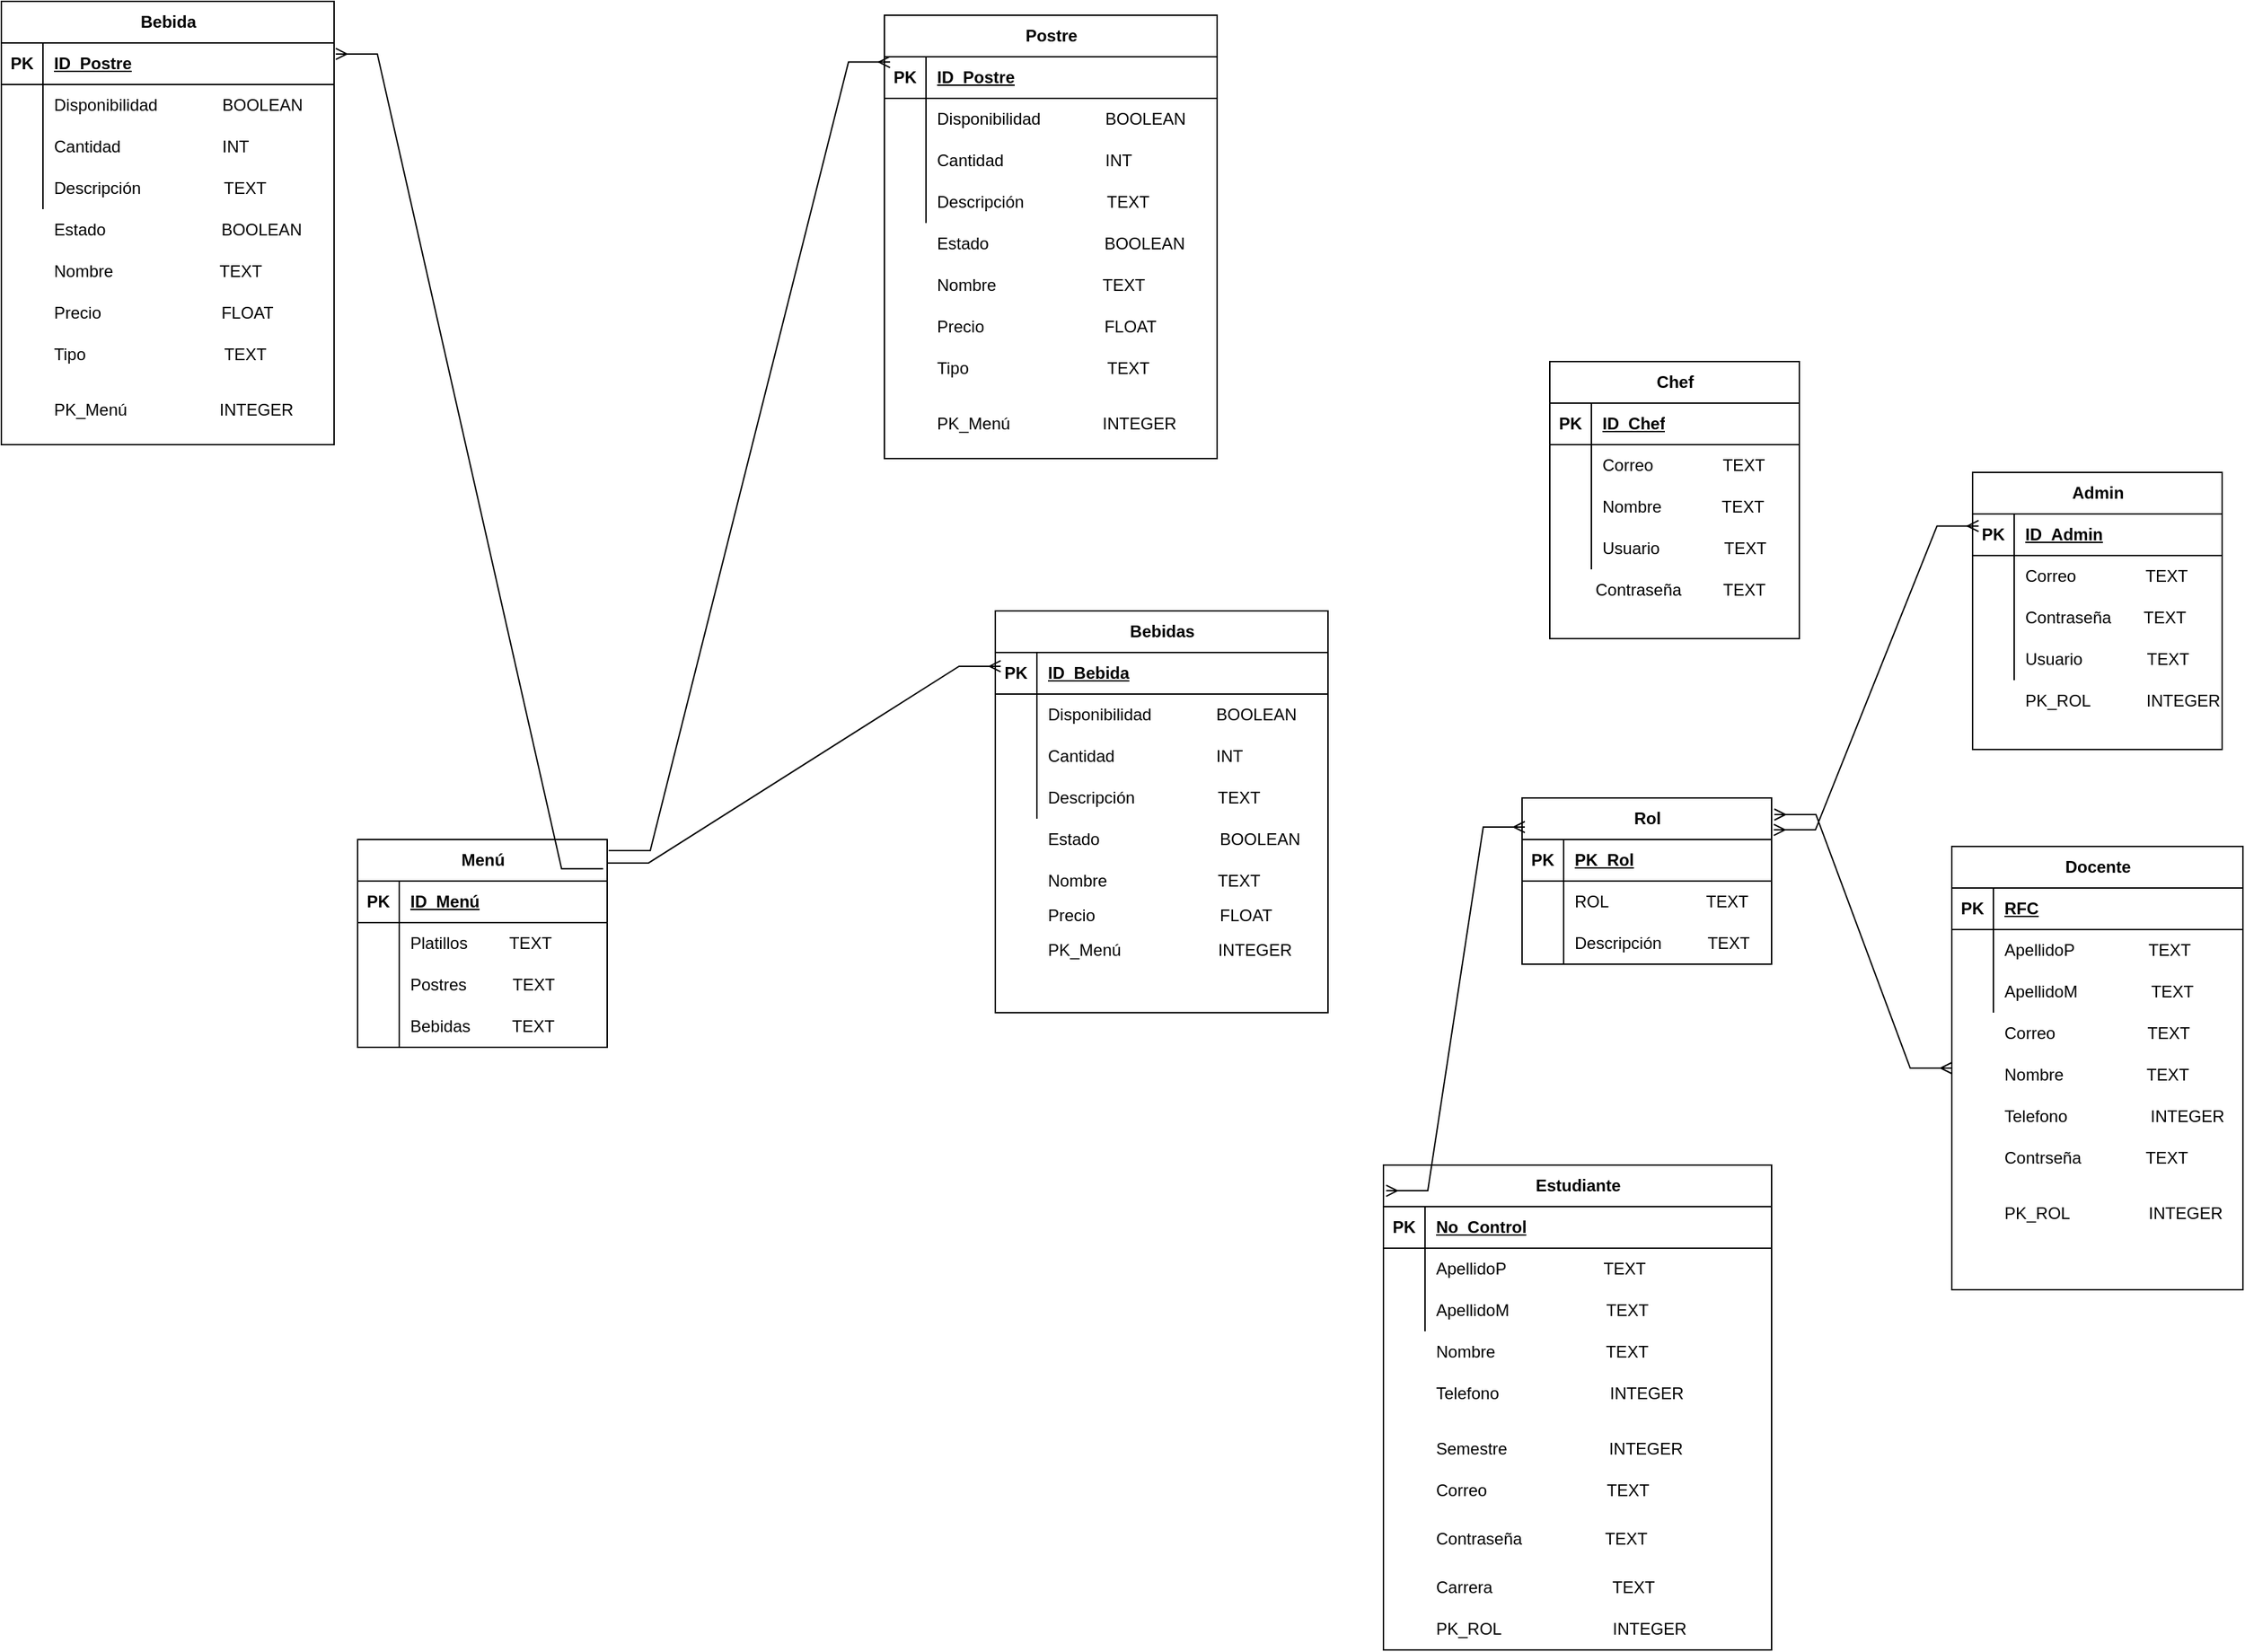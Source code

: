 <mxfile version="27.1.3">
  <diagram name="Página-1" id="V-V55-iJyu9lPwuccyi-">
    <mxGraphModel dx="2680" dy="1725" grid="1" gridSize="10" guides="1" tooltips="1" connect="1" arrows="1" fold="1" page="1" pageScale="1" pageWidth="827" pageHeight="1169" math="0" shadow="0">
      <root>
        <mxCell id="0" />
        <mxCell id="1" parent="0" />
        <mxCell id="twe5GwkXVHcwUZrs01CK-1" value="Rol" style="shape=table;startSize=30;container=1;collapsible=1;childLayout=tableLayout;fixedRows=1;rowLines=0;fontStyle=1;align=center;resizeLast=1;html=1;" vertex="1" parent="1">
          <mxGeometry x="30" y="85" width="180" height="120" as="geometry" />
        </mxCell>
        <mxCell id="twe5GwkXVHcwUZrs01CK-2" value="" style="shape=tableRow;horizontal=0;startSize=0;swimlaneHead=0;swimlaneBody=0;fillColor=none;collapsible=0;dropTarget=0;points=[[0,0.5],[1,0.5]];portConstraint=eastwest;top=0;left=0;right=0;bottom=1;" vertex="1" parent="twe5GwkXVHcwUZrs01CK-1">
          <mxGeometry y="30" width="180" height="30" as="geometry" />
        </mxCell>
        <mxCell id="twe5GwkXVHcwUZrs01CK-3" value="PK" style="shape=partialRectangle;connectable=0;fillColor=none;top=0;left=0;bottom=0;right=0;fontStyle=1;overflow=hidden;whiteSpace=wrap;html=1;" vertex="1" parent="twe5GwkXVHcwUZrs01CK-2">
          <mxGeometry width="30" height="30" as="geometry">
            <mxRectangle width="30" height="30" as="alternateBounds" />
          </mxGeometry>
        </mxCell>
        <mxCell id="twe5GwkXVHcwUZrs01CK-4" value="PK_Rol" style="shape=partialRectangle;connectable=0;fillColor=none;top=0;left=0;bottom=0;right=0;align=left;spacingLeft=6;fontStyle=5;overflow=hidden;whiteSpace=wrap;html=1;" vertex="1" parent="twe5GwkXVHcwUZrs01CK-2">
          <mxGeometry x="30" width="150" height="30" as="geometry">
            <mxRectangle width="150" height="30" as="alternateBounds" />
          </mxGeometry>
        </mxCell>
        <mxCell id="twe5GwkXVHcwUZrs01CK-5" value="" style="shape=tableRow;horizontal=0;startSize=0;swimlaneHead=0;swimlaneBody=0;fillColor=none;collapsible=0;dropTarget=0;points=[[0,0.5],[1,0.5]];portConstraint=eastwest;top=0;left=0;right=0;bottom=0;" vertex="1" parent="twe5GwkXVHcwUZrs01CK-1">
          <mxGeometry y="60" width="180" height="30" as="geometry" />
        </mxCell>
        <mxCell id="twe5GwkXVHcwUZrs01CK-6" value="" style="shape=partialRectangle;connectable=0;fillColor=none;top=0;left=0;bottom=0;right=0;editable=1;overflow=hidden;whiteSpace=wrap;html=1;" vertex="1" parent="twe5GwkXVHcwUZrs01CK-5">
          <mxGeometry width="30" height="30" as="geometry">
            <mxRectangle width="30" height="30" as="alternateBounds" />
          </mxGeometry>
        </mxCell>
        <mxCell id="twe5GwkXVHcwUZrs01CK-7" value="ROL&amp;nbsp; &amp;nbsp; &amp;nbsp; &amp;nbsp; &amp;nbsp; &amp;nbsp; &amp;nbsp; &amp;nbsp; &amp;nbsp; &amp;nbsp; &amp;nbsp;TEXT" style="shape=partialRectangle;connectable=0;fillColor=none;top=0;left=0;bottom=0;right=0;align=left;spacingLeft=6;overflow=hidden;whiteSpace=wrap;html=1;" vertex="1" parent="twe5GwkXVHcwUZrs01CK-5">
          <mxGeometry x="30" width="150" height="30" as="geometry">
            <mxRectangle width="150" height="30" as="alternateBounds" />
          </mxGeometry>
        </mxCell>
        <mxCell id="twe5GwkXVHcwUZrs01CK-8" value="" style="shape=tableRow;horizontal=0;startSize=0;swimlaneHead=0;swimlaneBody=0;fillColor=none;collapsible=0;dropTarget=0;points=[[0,0.5],[1,0.5]];portConstraint=eastwest;top=0;left=0;right=0;bottom=0;" vertex="1" parent="twe5GwkXVHcwUZrs01CK-1">
          <mxGeometry y="90" width="180" height="30" as="geometry" />
        </mxCell>
        <mxCell id="twe5GwkXVHcwUZrs01CK-9" value="" style="shape=partialRectangle;connectable=0;fillColor=none;top=0;left=0;bottom=0;right=0;editable=1;overflow=hidden;whiteSpace=wrap;html=1;" vertex="1" parent="twe5GwkXVHcwUZrs01CK-8">
          <mxGeometry width="30" height="30" as="geometry">
            <mxRectangle width="30" height="30" as="alternateBounds" />
          </mxGeometry>
        </mxCell>
        <mxCell id="twe5GwkXVHcwUZrs01CK-10" value="Descripción&amp;nbsp; &amp;nbsp; &amp;nbsp; &amp;nbsp; &amp;nbsp; TEXT" style="shape=partialRectangle;connectable=0;fillColor=none;top=0;left=0;bottom=0;right=0;align=left;spacingLeft=6;overflow=hidden;whiteSpace=wrap;html=1;" vertex="1" parent="twe5GwkXVHcwUZrs01CK-8">
          <mxGeometry x="30" width="150" height="30" as="geometry">
            <mxRectangle width="150" height="30" as="alternateBounds" />
          </mxGeometry>
        </mxCell>
        <mxCell id="twe5GwkXVHcwUZrs01CK-14" value="Docente" style="shape=table;startSize=30;container=1;collapsible=1;childLayout=tableLayout;fixedRows=1;rowLines=0;fontStyle=1;align=center;resizeLast=1;html=1;" vertex="1" parent="1">
          <mxGeometry x="340" y="120" width="210" height="320" as="geometry" />
        </mxCell>
        <mxCell id="twe5GwkXVHcwUZrs01CK-15" value="" style="shape=tableRow;horizontal=0;startSize=0;swimlaneHead=0;swimlaneBody=0;fillColor=none;collapsible=0;dropTarget=0;points=[[0,0.5],[1,0.5]];portConstraint=eastwest;top=0;left=0;right=0;bottom=1;" vertex="1" parent="twe5GwkXVHcwUZrs01CK-14">
          <mxGeometry y="30" width="210" height="30" as="geometry" />
        </mxCell>
        <mxCell id="twe5GwkXVHcwUZrs01CK-16" value="PK" style="shape=partialRectangle;connectable=0;fillColor=none;top=0;left=0;bottom=0;right=0;fontStyle=1;overflow=hidden;whiteSpace=wrap;html=1;" vertex="1" parent="twe5GwkXVHcwUZrs01CK-15">
          <mxGeometry width="30" height="30" as="geometry">
            <mxRectangle width="30" height="30" as="alternateBounds" />
          </mxGeometry>
        </mxCell>
        <mxCell id="twe5GwkXVHcwUZrs01CK-17" value="RFC" style="shape=partialRectangle;connectable=0;fillColor=none;top=0;left=0;bottom=0;right=0;align=left;spacingLeft=6;fontStyle=5;overflow=hidden;whiteSpace=wrap;html=1;" vertex="1" parent="twe5GwkXVHcwUZrs01CK-15">
          <mxGeometry x="30" width="180" height="30" as="geometry">
            <mxRectangle width="180" height="30" as="alternateBounds" />
          </mxGeometry>
        </mxCell>
        <mxCell id="twe5GwkXVHcwUZrs01CK-18" value="" style="shape=tableRow;horizontal=0;startSize=0;swimlaneHead=0;swimlaneBody=0;fillColor=none;collapsible=0;dropTarget=0;points=[[0,0.5],[1,0.5]];portConstraint=eastwest;top=0;left=0;right=0;bottom=0;" vertex="1" parent="twe5GwkXVHcwUZrs01CK-14">
          <mxGeometry y="60" width="210" height="30" as="geometry" />
        </mxCell>
        <mxCell id="twe5GwkXVHcwUZrs01CK-19" value="" style="shape=partialRectangle;connectable=0;fillColor=none;top=0;left=0;bottom=0;right=0;editable=1;overflow=hidden;whiteSpace=wrap;html=1;" vertex="1" parent="twe5GwkXVHcwUZrs01CK-18">
          <mxGeometry width="30" height="30" as="geometry">
            <mxRectangle width="30" height="30" as="alternateBounds" />
          </mxGeometry>
        </mxCell>
        <mxCell id="twe5GwkXVHcwUZrs01CK-20" value="ApellidoP&amp;nbsp; &amp;nbsp; &amp;nbsp; &amp;nbsp; &amp;nbsp; &amp;nbsp; &amp;nbsp; &amp;nbsp; TEXT" style="shape=partialRectangle;connectable=0;fillColor=none;top=0;left=0;bottom=0;right=0;align=left;spacingLeft=6;overflow=hidden;whiteSpace=wrap;html=1;" vertex="1" parent="twe5GwkXVHcwUZrs01CK-18">
          <mxGeometry x="30" width="180" height="30" as="geometry">
            <mxRectangle width="180" height="30" as="alternateBounds" />
          </mxGeometry>
        </mxCell>
        <mxCell id="twe5GwkXVHcwUZrs01CK-21" value="" style="shape=tableRow;horizontal=0;startSize=0;swimlaneHead=0;swimlaneBody=0;fillColor=none;collapsible=0;dropTarget=0;points=[[0,0.5],[1,0.5]];portConstraint=eastwest;top=0;left=0;right=0;bottom=0;" vertex="1" parent="twe5GwkXVHcwUZrs01CK-14">
          <mxGeometry y="90" width="210" height="30" as="geometry" />
        </mxCell>
        <mxCell id="twe5GwkXVHcwUZrs01CK-22" value="" style="shape=partialRectangle;connectable=0;fillColor=none;top=0;left=0;bottom=0;right=0;editable=1;overflow=hidden;whiteSpace=wrap;html=1;" vertex="1" parent="twe5GwkXVHcwUZrs01CK-21">
          <mxGeometry width="30" height="30" as="geometry">
            <mxRectangle width="30" height="30" as="alternateBounds" />
          </mxGeometry>
        </mxCell>
        <mxCell id="twe5GwkXVHcwUZrs01CK-23" value="ApellidoM&amp;nbsp; &amp;nbsp; &amp;nbsp; &amp;nbsp; &amp;nbsp; &amp;nbsp; &amp;nbsp; &amp;nbsp; TEXT" style="shape=partialRectangle;connectable=0;fillColor=none;top=0;left=0;bottom=0;right=0;align=left;spacingLeft=6;overflow=hidden;whiteSpace=wrap;html=1;" vertex="1" parent="twe5GwkXVHcwUZrs01CK-21">
          <mxGeometry x="30" width="180" height="30" as="geometry">
            <mxRectangle width="180" height="30" as="alternateBounds" />
          </mxGeometry>
        </mxCell>
        <mxCell id="twe5GwkXVHcwUZrs01CK-25" value="Correo&amp;nbsp; &amp;nbsp; &amp;nbsp; &amp;nbsp; &amp;nbsp; &amp;nbsp; &amp;nbsp; &amp;nbsp; &amp;nbsp; &amp;nbsp; TEXT" style="shape=partialRectangle;connectable=0;fillColor=none;top=0;left=0;bottom=0;right=0;align=left;spacingLeft=6;overflow=hidden;whiteSpace=wrap;html=1;" vertex="1" parent="1">
          <mxGeometry x="370" y="240" width="150" height="30" as="geometry">
            <mxRectangle width="150" height="30" as="alternateBounds" />
          </mxGeometry>
        </mxCell>
        <mxCell id="twe5GwkXVHcwUZrs01CK-26" value="Nombre&amp;nbsp; &amp;nbsp; &amp;nbsp; &amp;nbsp; &amp;nbsp; &amp;nbsp; &amp;nbsp; &amp;nbsp; &amp;nbsp; TEXT" style="shape=partialRectangle;connectable=0;fillColor=none;top=0;left=0;bottom=0;right=0;align=left;spacingLeft=6;overflow=hidden;whiteSpace=wrap;html=1;" vertex="1" parent="1">
          <mxGeometry x="370" y="270" width="150" height="30" as="geometry">
            <mxRectangle width="150" height="30" as="alternateBounds" />
          </mxGeometry>
        </mxCell>
        <mxCell id="twe5GwkXVHcwUZrs01CK-27" value="Telefono&amp;nbsp; &amp;nbsp; &amp;nbsp; &amp;nbsp; &amp;nbsp; &amp;nbsp; &amp;nbsp; &amp;nbsp; &amp;nbsp; INTEGER" style="shape=partialRectangle;connectable=0;fillColor=none;top=0;left=0;bottom=0;right=0;align=left;spacingLeft=6;overflow=hidden;whiteSpace=wrap;html=1;" vertex="1" parent="1">
          <mxGeometry x="370" y="300" width="170" height="30" as="geometry">
            <mxRectangle width="150" height="30" as="alternateBounds" />
          </mxGeometry>
        </mxCell>
        <mxCell id="twe5GwkXVHcwUZrs01CK-28" value="" style="edgeStyle=entityRelationEdgeStyle;fontSize=12;html=1;endArrow=ERmany;startArrow=ERmany;rounded=0;entryX=1.011;entryY=0.1;entryDx=0;entryDy=0;entryPerimeter=0;exitX=0;exitY=0.5;exitDx=0;exitDy=0;" edge="1" parent="1" source="twe5GwkXVHcwUZrs01CK-14" target="twe5GwkXVHcwUZrs01CK-1">
          <mxGeometry width="100" height="100" relative="1" as="geometry">
            <mxPoint x="210" y="430" as="sourcePoint" />
            <mxPoint x="310" y="330" as="targetPoint" />
          </mxGeometry>
        </mxCell>
        <mxCell id="twe5GwkXVHcwUZrs01CK-29" value="Estudiante" style="shape=table;startSize=30;container=1;collapsible=1;childLayout=tableLayout;fixedRows=1;rowLines=0;fontStyle=1;align=center;resizeLast=1;html=1;" vertex="1" parent="1">
          <mxGeometry x="-70" y="350" width="280" height="350" as="geometry" />
        </mxCell>
        <mxCell id="twe5GwkXVHcwUZrs01CK-30" value="" style="shape=tableRow;horizontal=0;startSize=0;swimlaneHead=0;swimlaneBody=0;fillColor=none;collapsible=0;dropTarget=0;points=[[0,0.5],[1,0.5]];portConstraint=eastwest;top=0;left=0;right=0;bottom=1;" vertex="1" parent="twe5GwkXVHcwUZrs01CK-29">
          <mxGeometry y="30" width="280" height="30" as="geometry" />
        </mxCell>
        <mxCell id="twe5GwkXVHcwUZrs01CK-31" value="PK" style="shape=partialRectangle;connectable=0;fillColor=none;top=0;left=0;bottom=0;right=0;fontStyle=1;overflow=hidden;whiteSpace=wrap;html=1;" vertex="1" parent="twe5GwkXVHcwUZrs01CK-30">
          <mxGeometry width="30" height="30" as="geometry">
            <mxRectangle width="30" height="30" as="alternateBounds" />
          </mxGeometry>
        </mxCell>
        <mxCell id="twe5GwkXVHcwUZrs01CK-32" value="No_Control" style="shape=partialRectangle;connectable=0;fillColor=none;top=0;left=0;bottom=0;right=0;align=left;spacingLeft=6;fontStyle=5;overflow=hidden;whiteSpace=wrap;html=1;" vertex="1" parent="twe5GwkXVHcwUZrs01CK-30">
          <mxGeometry x="30" width="250" height="30" as="geometry">
            <mxRectangle width="250" height="30" as="alternateBounds" />
          </mxGeometry>
        </mxCell>
        <mxCell id="twe5GwkXVHcwUZrs01CK-33" value="" style="shape=tableRow;horizontal=0;startSize=0;swimlaneHead=0;swimlaneBody=0;fillColor=none;collapsible=0;dropTarget=0;points=[[0,0.5],[1,0.5]];portConstraint=eastwest;top=0;left=0;right=0;bottom=0;" vertex="1" parent="twe5GwkXVHcwUZrs01CK-29">
          <mxGeometry y="60" width="280" height="30" as="geometry" />
        </mxCell>
        <mxCell id="twe5GwkXVHcwUZrs01CK-34" value="" style="shape=partialRectangle;connectable=0;fillColor=none;top=0;left=0;bottom=0;right=0;editable=1;overflow=hidden;whiteSpace=wrap;html=1;" vertex="1" parent="twe5GwkXVHcwUZrs01CK-33">
          <mxGeometry width="30" height="30" as="geometry">
            <mxRectangle width="30" height="30" as="alternateBounds" />
          </mxGeometry>
        </mxCell>
        <mxCell id="twe5GwkXVHcwUZrs01CK-35" value="ApellidoP&amp;nbsp; &amp;nbsp; &amp;nbsp; &amp;nbsp; &amp;nbsp; &amp;nbsp; &amp;nbsp; &amp;nbsp; &amp;nbsp; &amp;nbsp; &amp;nbsp;TEXT" style="shape=partialRectangle;connectable=0;fillColor=none;top=0;left=0;bottom=0;right=0;align=left;spacingLeft=6;overflow=hidden;whiteSpace=wrap;html=1;" vertex="1" parent="twe5GwkXVHcwUZrs01CK-33">
          <mxGeometry x="30" width="250" height="30" as="geometry">
            <mxRectangle width="250" height="30" as="alternateBounds" />
          </mxGeometry>
        </mxCell>
        <mxCell id="twe5GwkXVHcwUZrs01CK-36" value="" style="shape=tableRow;horizontal=0;startSize=0;swimlaneHead=0;swimlaneBody=0;fillColor=none;collapsible=0;dropTarget=0;points=[[0,0.5],[1,0.5]];portConstraint=eastwest;top=0;left=0;right=0;bottom=0;" vertex="1" parent="twe5GwkXVHcwUZrs01CK-29">
          <mxGeometry y="90" width="280" height="30" as="geometry" />
        </mxCell>
        <mxCell id="twe5GwkXVHcwUZrs01CK-37" value="" style="shape=partialRectangle;connectable=0;fillColor=none;top=0;left=0;bottom=0;right=0;editable=1;overflow=hidden;whiteSpace=wrap;html=1;" vertex="1" parent="twe5GwkXVHcwUZrs01CK-36">
          <mxGeometry width="30" height="30" as="geometry">
            <mxRectangle width="30" height="30" as="alternateBounds" />
          </mxGeometry>
        </mxCell>
        <mxCell id="twe5GwkXVHcwUZrs01CK-38" value="ApellidoM&amp;nbsp; &amp;nbsp; &amp;nbsp; &amp;nbsp; &amp;nbsp; &amp;nbsp; &amp;nbsp; &amp;nbsp; &amp;nbsp; &amp;nbsp; &amp;nbsp;TEXT" style="shape=partialRectangle;connectable=0;fillColor=none;top=0;left=0;bottom=0;right=0;align=left;spacingLeft=6;overflow=hidden;whiteSpace=wrap;html=1;" vertex="1" parent="twe5GwkXVHcwUZrs01CK-36">
          <mxGeometry x="30" width="250" height="30" as="geometry">
            <mxRectangle width="250" height="30" as="alternateBounds" />
          </mxGeometry>
        </mxCell>
        <mxCell id="twe5GwkXVHcwUZrs01CK-39" value="Nombre&amp;nbsp; &amp;nbsp; &amp;nbsp; &amp;nbsp; &amp;nbsp; &amp;nbsp; &amp;nbsp; &amp;nbsp; &amp;nbsp; &amp;nbsp; &amp;nbsp; &amp;nbsp; TEXT" style="shape=partialRectangle;connectable=0;fillColor=none;top=0;left=0;bottom=0;right=0;align=left;spacingLeft=6;overflow=hidden;whiteSpace=wrap;html=1;" vertex="1" parent="1">
          <mxGeometry x="-40" y="470" width="180" height="30" as="geometry">
            <mxRectangle width="180" height="30" as="alternateBounds" />
          </mxGeometry>
        </mxCell>
        <mxCell id="twe5GwkXVHcwUZrs01CK-41" value="Telefono&amp;nbsp; &amp;nbsp; &amp;nbsp; &amp;nbsp; &amp;nbsp; &amp;nbsp; &amp;nbsp; &amp;nbsp; &amp;nbsp; &amp;nbsp; &amp;nbsp; &amp;nbsp; INTEGER" style="shape=partialRectangle;connectable=0;fillColor=none;top=0;left=0;bottom=0;right=0;align=left;spacingLeft=6;overflow=hidden;whiteSpace=wrap;html=1;" vertex="1" parent="1">
          <mxGeometry x="-40" y="500" width="210" height="30" as="geometry">
            <mxRectangle width="150" height="30" as="alternateBounds" />
          </mxGeometry>
        </mxCell>
        <mxCell id="twe5GwkXVHcwUZrs01CK-42" value="Semestre&amp;nbsp; &amp;nbsp; &amp;nbsp; &amp;nbsp; &amp;nbsp; &amp;nbsp; &amp;nbsp; &amp;nbsp; &amp;nbsp; &amp;nbsp; &amp;nbsp; INTEGER" style="shape=partialRectangle;connectable=0;fillColor=none;top=0;left=0;bottom=0;right=0;align=left;spacingLeft=6;overflow=hidden;whiteSpace=wrap;html=1;" vertex="1" parent="1">
          <mxGeometry x="-40" y="540" width="190" height="30" as="geometry">
            <mxRectangle width="150" height="30" as="alternateBounds" />
          </mxGeometry>
        </mxCell>
        <mxCell id="twe5GwkXVHcwUZrs01CK-44" value="Correo&amp;nbsp; &amp;nbsp; &amp;nbsp; &amp;nbsp; &amp;nbsp; &amp;nbsp; &amp;nbsp; &amp;nbsp; &amp;nbsp; &amp;nbsp; &amp;nbsp; &amp;nbsp; &amp;nbsp; TEXT" style="shape=partialRectangle;connectable=0;fillColor=none;top=0;left=0;bottom=0;right=0;align=left;spacingLeft=6;overflow=hidden;whiteSpace=wrap;html=1;" vertex="1" parent="1">
          <mxGeometry x="-40" y="570" width="180" height="30" as="geometry">
            <mxRectangle width="180" height="30" as="alternateBounds" />
          </mxGeometry>
        </mxCell>
        <mxCell id="twe5GwkXVHcwUZrs01CK-45" value="Contraseña&amp;nbsp; &amp;nbsp; &amp;nbsp; &amp;nbsp; &amp;nbsp; &amp;nbsp; &amp;nbsp; &amp;nbsp; &amp;nbsp; TEXT" style="shape=partialRectangle;connectable=0;fillColor=none;top=0;left=0;bottom=0;right=0;align=left;spacingLeft=6;overflow=hidden;whiteSpace=wrap;html=1;" vertex="1" parent="1">
          <mxGeometry x="-40" y="605" width="180" height="30" as="geometry">
            <mxRectangle width="180" height="30" as="alternateBounds" />
          </mxGeometry>
        </mxCell>
        <mxCell id="twe5GwkXVHcwUZrs01CK-46" value="Carrera&amp;nbsp; &amp;nbsp; &amp;nbsp; &amp;nbsp; &amp;nbsp; &amp;nbsp; &amp;nbsp; &amp;nbsp; &amp;nbsp; &amp;nbsp; &amp;nbsp; &amp;nbsp; &amp;nbsp; TEXT" style="shape=partialRectangle;connectable=0;fillColor=none;top=0;left=0;bottom=0;right=0;align=left;spacingLeft=6;overflow=hidden;whiteSpace=wrap;html=1;" vertex="1" parent="1">
          <mxGeometry x="-40" y="640" width="180" height="30" as="geometry">
            <mxRectangle width="180" height="30" as="alternateBounds" />
          </mxGeometry>
        </mxCell>
        <mxCell id="twe5GwkXVHcwUZrs01CK-50" value="" style="edgeStyle=entityRelationEdgeStyle;fontSize=12;html=1;endArrow=ERmany;startArrow=ERmany;rounded=0;entryX=0.011;entryY=0.175;entryDx=0;entryDy=0;entryPerimeter=0;exitX=0.007;exitY=0.053;exitDx=0;exitDy=0;exitPerimeter=0;" edge="1" parent="1" source="twe5GwkXVHcwUZrs01CK-29" target="twe5GwkXVHcwUZrs01CK-1">
          <mxGeometry width="100" height="100" relative="1" as="geometry">
            <mxPoint x="368" y="353" as="sourcePoint" />
            <mxPoint x="280" y="250" as="targetPoint" />
          </mxGeometry>
        </mxCell>
        <mxCell id="twe5GwkXVHcwUZrs01CK-51" value="Admin" style="shape=table;startSize=30;container=1;collapsible=1;childLayout=tableLayout;fixedRows=1;rowLines=0;fontStyle=1;align=center;resizeLast=1;html=1;" vertex="1" parent="1">
          <mxGeometry x="355" y="-150" width="180" height="200" as="geometry" />
        </mxCell>
        <mxCell id="twe5GwkXVHcwUZrs01CK-52" value="" style="shape=tableRow;horizontal=0;startSize=0;swimlaneHead=0;swimlaneBody=0;fillColor=none;collapsible=0;dropTarget=0;points=[[0,0.5],[1,0.5]];portConstraint=eastwest;top=0;left=0;right=0;bottom=1;" vertex="1" parent="twe5GwkXVHcwUZrs01CK-51">
          <mxGeometry y="30" width="180" height="30" as="geometry" />
        </mxCell>
        <mxCell id="twe5GwkXVHcwUZrs01CK-53" value="PK" style="shape=partialRectangle;connectable=0;fillColor=none;top=0;left=0;bottom=0;right=0;fontStyle=1;overflow=hidden;whiteSpace=wrap;html=1;" vertex="1" parent="twe5GwkXVHcwUZrs01CK-52">
          <mxGeometry width="30" height="30" as="geometry">
            <mxRectangle width="30" height="30" as="alternateBounds" />
          </mxGeometry>
        </mxCell>
        <mxCell id="twe5GwkXVHcwUZrs01CK-54" value="ID_Admin" style="shape=partialRectangle;connectable=0;fillColor=none;top=0;left=0;bottom=0;right=0;align=left;spacingLeft=6;fontStyle=5;overflow=hidden;whiteSpace=wrap;html=1;" vertex="1" parent="twe5GwkXVHcwUZrs01CK-52">
          <mxGeometry x="30" width="150" height="30" as="geometry">
            <mxRectangle width="150" height="30" as="alternateBounds" />
          </mxGeometry>
        </mxCell>
        <mxCell id="twe5GwkXVHcwUZrs01CK-55" value="" style="shape=tableRow;horizontal=0;startSize=0;swimlaneHead=0;swimlaneBody=0;fillColor=none;collapsible=0;dropTarget=0;points=[[0,0.5],[1,0.5]];portConstraint=eastwest;top=0;left=0;right=0;bottom=0;" vertex="1" parent="twe5GwkXVHcwUZrs01CK-51">
          <mxGeometry y="60" width="180" height="30" as="geometry" />
        </mxCell>
        <mxCell id="twe5GwkXVHcwUZrs01CK-56" value="" style="shape=partialRectangle;connectable=0;fillColor=none;top=0;left=0;bottom=0;right=0;editable=1;overflow=hidden;whiteSpace=wrap;html=1;" vertex="1" parent="twe5GwkXVHcwUZrs01CK-55">
          <mxGeometry width="30" height="30" as="geometry">
            <mxRectangle width="30" height="30" as="alternateBounds" />
          </mxGeometry>
        </mxCell>
        <mxCell id="twe5GwkXVHcwUZrs01CK-57" value="Correo&amp;nbsp; &amp;nbsp; &amp;nbsp; &amp;nbsp; &amp;nbsp; &amp;nbsp; &amp;nbsp; &amp;nbsp;TEXT" style="shape=partialRectangle;connectable=0;fillColor=none;top=0;left=0;bottom=0;right=0;align=left;spacingLeft=6;overflow=hidden;whiteSpace=wrap;html=1;" vertex="1" parent="twe5GwkXVHcwUZrs01CK-55">
          <mxGeometry x="30" width="150" height="30" as="geometry">
            <mxRectangle width="150" height="30" as="alternateBounds" />
          </mxGeometry>
        </mxCell>
        <mxCell id="twe5GwkXVHcwUZrs01CK-58" value="" style="shape=tableRow;horizontal=0;startSize=0;swimlaneHead=0;swimlaneBody=0;fillColor=none;collapsible=0;dropTarget=0;points=[[0,0.5],[1,0.5]];portConstraint=eastwest;top=0;left=0;right=0;bottom=0;" vertex="1" parent="twe5GwkXVHcwUZrs01CK-51">
          <mxGeometry y="90" width="180" height="30" as="geometry" />
        </mxCell>
        <mxCell id="twe5GwkXVHcwUZrs01CK-59" value="" style="shape=partialRectangle;connectable=0;fillColor=none;top=0;left=0;bottom=0;right=0;editable=1;overflow=hidden;whiteSpace=wrap;html=1;" vertex="1" parent="twe5GwkXVHcwUZrs01CK-58">
          <mxGeometry width="30" height="30" as="geometry">
            <mxRectangle width="30" height="30" as="alternateBounds" />
          </mxGeometry>
        </mxCell>
        <mxCell id="twe5GwkXVHcwUZrs01CK-60" value="Contraseña&amp;nbsp; &amp;nbsp; &amp;nbsp; &amp;nbsp;TEXT" style="shape=partialRectangle;connectable=0;fillColor=none;top=0;left=0;bottom=0;right=0;align=left;spacingLeft=6;overflow=hidden;whiteSpace=wrap;html=1;" vertex="1" parent="twe5GwkXVHcwUZrs01CK-58">
          <mxGeometry x="30" width="150" height="30" as="geometry">
            <mxRectangle width="150" height="30" as="alternateBounds" />
          </mxGeometry>
        </mxCell>
        <mxCell id="twe5GwkXVHcwUZrs01CK-61" value="" style="shape=tableRow;horizontal=0;startSize=0;swimlaneHead=0;swimlaneBody=0;fillColor=none;collapsible=0;dropTarget=0;points=[[0,0.5],[1,0.5]];portConstraint=eastwest;top=0;left=0;right=0;bottom=0;" vertex="1" parent="twe5GwkXVHcwUZrs01CK-51">
          <mxGeometry y="120" width="180" height="30" as="geometry" />
        </mxCell>
        <mxCell id="twe5GwkXVHcwUZrs01CK-62" value="" style="shape=partialRectangle;connectable=0;fillColor=none;top=0;left=0;bottom=0;right=0;editable=1;overflow=hidden;whiteSpace=wrap;html=1;" vertex="1" parent="twe5GwkXVHcwUZrs01CK-61">
          <mxGeometry width="30" height="30" as="geometry">
            <mxRectangle width="30" height="30" as="alternateBounds" />
          </mxGeometry>
        </mxCell>
        <mxCell id="twe5GwkXVHcwUZrs01CK-63" value="Usuario&amp;nbsp; &amp;nbsp; &amp;nbsp; &amp;nbsp; &amp;nbsp; &amp;nbsp; &amp;nbsp; TEXT" style="shape=partialRectangle;connectable=0;fillColor=none;top=0;left=0;bottom=0;right=0;align=left;spacingLeft=6;overflow=hidden;whiteSpace=wrap;html=1;" vertex="1" parent="twe5GwkXVHcwUZrs01CK-61">
          <mxGeometry x="30" width="150" height="30" as="geometry">
            <mxRectangle width="150" height="30" as="alternateBounds" />
          </mxGeometry>
        </mxCell>
        <mxCell id="twe5GwkXVHcwUZrs01CK-64" value="PK_ROL&amp;nbsp; &amp;nbsp; &amp;nbsp; &amp;nbsp; &amp;nbsp; &amp;nbsp; &amp;nbsp; &amp;nbsp; &amp;nbsp;INTEGER" style="shape=partialRectangle;connectable=0;fillColor=none;top=0;left=0;bottom=0;right=0;align=left;spacingLeft=6;overflow=hidden;whiteSpace=wrap;html=1;" vertex="1" parent="1">
          <mxGeometry x="370" y="370" width="170" height="30" as="geometry">
            <mxRectangle width="150" height="30" as="alternateBounds" />
          </mxGeometry>
        </mxCell>
        <mxCell id="twe5GwkXVHcwUZrs01CK-65" value="PK_ROL&amp;nbsp; &amp;nbsp; &amp;nbsp; &amp;nbsp; &amp;nbsp; &amp;nbsp; &amp;nbsp; &amp;nbsp; &amp;nbsp; &amp;nbsp; &amp;nbsp; &amp;nbsp; INTEGER" style="shape=partialRectangle;connectable=0;fillColor=none;top=0;left=0;bottom=0;right=0;align=left;spacingLeft=6;overflow=hidden;whiteSpace=wrap;html=1;" vertex="1" parent="1">
          <mxGeometry x="-40" y="670" width="230" height="30" as="geometry">
            <mxRectangle width="150" height="30" as="alternateBounds" />
          </mxGeometry>
        </mxCell>
        <mxCell id="twe5GwkXVHcwUZrs01CK-66" value="Contrseña&amp;nbsp; &amp;nbsp; &amp;nbsp; &amp;nbsp; &amp;nbsp; &amp;nbsp; &amp;nbsp; TEXT" style="shape=partialRectangle;connectable=0;fillColor=none;top=0;left=0;bottom=0;right=0;align=left;spacingLeft=6;overflow=hidden;whiteSpace=wrap;html=1;" vertex="1" parent="1">
          <mxGeometry x="370" y="330" width="170" height="30" as="geometry">
            <mxRectangle width="150" height="30" as="alternateBounds" />
          </mxGeometry>
        </mxCell>
        <mxCell id="twe5GwkXVHcwUZrs01CK-67" value="PK_ROL&amp;nbsp; &amp;nbsp; &amp;nbsp; &amp;nbsp; &amp;nbsp; &amp;nbsp; INTEGER" style="shape=partialRectangle;connectable=0;fillColor=none;top=0;left=0;bottom=0;right=0;align=left;spacingLeft=6;overflow=hidden;whiteSpace=wrap;html=1;" vertex="1" parent="1">
          <mxGeometry x="385" width="150" height="30" as="geometry">
            <mxRectangle width="150" height="30" as="alternateBounds" />
          </mxGeometry>
        </mxCell>
        <mxCell id="twe5GwkXVHcwUZrs01CK-68" value="" style="edgeStyle=entityRelationEdgeStyle;fontSize=12;html=1;endArrow=ERmany;startArrow=ERmany;rounded=0;entryX=0.024;entryY=0.29;entryDx=0;entryDy=0;entryPerimeter=0;exitX=1.009;exitY=0.192;exitDx=0;exitDy=0;exitPerimeter=0;" edge="1" parent="1" source="twe5GwkXVHcwUZrs01CK-1" target="twe5GwkXVHcwUZrs01CK-52">
          <mxGeometry width="100" height="100" relative="1" as="geometry">
            <mxPoint x="270" y="170" as="sourcePoint" />
            <mxPoint x="370" y="70" as="targetPoint" />
          </mxGeometry>
        </mxCell>
        <mxCell id="twe5GwkXVHcwUZrs01CK-69" value="Menú" style="shape=table;startSize=30;container=1;collapsible=1;childLayout=tableLayout;fixedRows=1;rowLines=0;fontStyle=1;align=center;resizeLast=1;html=1;" vertex="1" parent="1">
          <mxGeometry x="-810" y="115" width="180" height="150" as="geometry" />
        </mxCell>
        <mxCell id="twe5GwkXVHcwUZrs01CK-70" value="" style="shape=tableRow;horizontal=0;startSize=0;swimlaneHead=0;swimlaneBody=0;fillColor=none;collapsible=0;dropTarget=0;points=[[0,0.5],[1,0.5]];portConstraint=eastwest;top=0;left=0;right=0;bottom=1;" vertex="1" parent="twe5GwkXVHcwUZrs01CK-69">
          <mxGeometry y="30" width="180" height="30" as="geometry" />
        </mxCell>
        <mxCell id="twe5GwkXVHcwUZrs01CK-71" value="PK" style="shape=partialRectangle;connectable=0;fillColor=none;top=0;left=0;bottom=0;right=0;fontStyle=1;overflow=hidden;whiteSpace=wrap;html=1;" vertex="1" parent="twe5GwkXVHcwUZrs01CK-70">
          <mxGeometry width="30" height="30" as="geometry">
            <mxRectangle width="30" height="30" as="alternateBounds" />
          </mxGeometry>
        </mxCell>
        <mxCell id="twe5GwkXVHcwUZrs01CK-72" value="ID_Menú" style="shape=partialRectangle;connectable=0;fillColor=none;top=0;left=0;bottom=0;right=0;align=left;spacingLeft=6;fontStyle=5;overflow=hidden;whiteSpace=wrap;html=1;" vertex="1" parent="twe5GwkXVHcwUZrs01CK-70">
          <mxGeometry x="30" width="150" height="30" as="geometry">
            <mxRectangle width="150" height="30" as="alternateBounds" />
          </mxGeometry>
        </mxCell>
        <mxCell id="twe5GwkXVHcwUZrs01CK-73" value="" style="shape=tableRow;horizontal=0;startSize=0;swimlaneHead=0;swimlaneBody=0;fillColor=none;collapsible=0;dropTarget=0;points=[[0,0.5],[1,0.5]];portConstraint=eastwest;top=0;left=0;right=0;bottom=0;" vertex="1" parent="twe5GwkXVHcwUZrs01CK-69">
          <mxGeometry y="60" width="180" height="30" as="geometry" />
        </mxCell>
        <mxCell id="twe5GwkXVHcwUZrs01CK-74" value="" style="shape=partialRectangle;connectable=0;fillColor=none;top=0;left=0;bottom=0;right=0;editable=1;overflow=hidden;whiteSpace=wrap;html=1;" vertex="1" parent="twe5GwkXVHcwUZrs01CK-73">
          <mxGeometry width="30" height="30" as="geometry">
            <mxRectangle width="30" height="30" as="alternateBounds" />
          </mxGeometry>
        </mxCell>
        <mxCell id="twe5GwkXVHcwUZrs01CK-75" value="Platillos&amp;nbsp; &amp;nbsp; &amp;nbsp; &amp;nbsp; &amp;nbsp;TEXT" style="shape=partialRectangle;connectable=0;fillColor=none;top=0;left=0;bottom=0;right=0;align=left;spacingLeft=6;overflow=hidden;whiteSpace=wrap;html=1;" vertex="1" parent="twe5GwkXVHcwUZrs01CK-73">
          <mxGeometry x="30" width="150" height="30" as="geometry">
            <mxRectangle width="150" height="30" as="alternateBounds" />
          </mxGeometry>
        </mxCell>
        <mxCell id="twe5GwkXVHcwUZrs01CK-76" value="" style="shape=tableRow;horizontal=0;startSize=0;swimlaneHead=0;swimlaneBody=0;fillColor=none;collapsible=0;dropTarget=0;points=[[0,0.5],[1,0.5]];portConstraint=eastwest;top=0;left=0;right=0;bottom=0;" vertex="1" parent="twe5GwkXVHcwUZrs01CK-69">
          <mxGeometry y="90" width="180" height="30" as="geometry" />
        </mxCell>
        <mxCell id="twe5GwkXVHcwUZrs01CK-77" value="" style="shape=partialRectangle;connectable=0;fillColor=none;top=0;left=0;bottom=0;right=0;editable=1;overflow=hidden;whiteSpace=wrap;html=1;" vertex="1" parent="twe5GwkXVHcwUZrs01CK-76">
          <mxGeometry width="30" height="30" as="geometry">
            <mxRectangle width="30" height="30" as="alternateBounds" />
          </mxGeometry>
        </mxCell>
        <mxCell id="twe5GwkXVHcwUZrs01CK-78" value="Postres&amp;nbsp; &amp;nbsp; &amp;nbsp; &amp;nbsp; &amp;nbsp; TEXT" style="shape=partialRectangle;connectable=0;fillColor=none;top=0;left=0;bottom=0;right=0;align=left;spacingLeft=6;overflow=hidden;whiteSpace=wrap;html=1;" vertex="1" parent="twe5GwkXVHcwUZrs01CK-76">
          <mxGeometry x="30" width="150" height="30" as="geometry">
            <mxRectangle width="150" height="30" as="alternateBounds" />
          </mxGeometry>
        </mxCell>
        <mxCell id="twe5GwkXVHcwUZrs01CK-79" value="" style="shape=tableRow;horizontal=0;startSize=0;swimlaneHead=0;swimlaneBody=0;fillColor=none;collapsible=0;dropTarget=0;points=[[0,0.5],[1,0.5]];portConstraint=eastwest;top=0;left=0;right=0;bottom=0;" vertex="1" parent="twe5GwkXVHcwUZrs01CK-69">
          <mxGeometry y="120" width="180" height="30" as="geometry" />
        </mxCell>
        <mxCell id="twe5GwkXVHcwUZrs01CK-80" value="" style="shape=partialRectangle;connectable=0;fillColor=none;top=0;left=0;bottom=0;right=0;editable=1;overflow=hidden;whiteSpace=wrap;html=1;" vertex="1" parent="twe5GwkXVHcwUZrs01CK-79">
          <mxGeometry width="30" height="30" as="geometry">
            <mxRectangle width="30" height="30" as="alternateBounds" />
          </mxGeometry>
        </mxCell>
        <mxCell id="twe5GwkXVHcwUZrs01CK-81" value="Bebidas&amp;nbsp; &amp;nbsp; &amp;nbsp; &amp;nbsp; &amp;nbsp;TEXT" style="shape=partialRectangle;connectable=0;fillColor=none;top=0;left=0;bottom=0;right=0;align=left;spacingLeft=6;overflow=hidden;whiteSpace=wrap;html=1;" vertex="1" parent="twe5GwkXVHcwUZrs01CK-79">
          <mxGeometry x="30" width="150" height="30" as="geometry">
            <mxRectangle width="150" height="30" as="alternateBounds" />
          </mxGeometry>
        </mxCell>
        <mxCell id="twe5GwkXVHcwUZrs01CK-82" value="Bebidas" style="shape=table;startSize=30;container=1;collapsible=1;childLayout=tableLayout;fixedRows=1;rowLines=0;fontStyle=1;align=center;resizeLast=1;html=1;" vertex="1" parent="1">
          <mxGeometry x="-350" y="-50" width="240" height="290" as="geometry" />
        </mxCell>
        <mxCell id="twe5GwkXVHcwUZrs01CK-83" value="" style="shape=tableRow;horizontal=0;startSize=0;swimlaneHead=0;swimlaneBody=0;fillColor=none;collapsible=0;dropTarget=0;points=[[0,0.5],[1,0.5]];portConstraint=eastwest;top=0;left=0;right=0;bottom=1;" vertex="1" parent="twe5GwkXVHcwUZrs01CK-82">
          <mxGeometry y="30" width="240" height="30" as="geometry" />
        </mxCell>
        <mxCell id="twe5GwkXVHcwUZrs01CK-84" value="PK" style="shape=partialRectangle;connectable=0;fillColor=none;top=0;left=0;bottom=0;right=0;fontStyle=1;overflow=hidden;whiteSpace=wrap;html=1;" vertex="1" parent="twe5GwkXVHcwUZrs01CK-83">
          <mxGeometry width="30" height="30" as="geometry">
            <mxRectangle width="30" height="30" as="alternateBounds" />
          </mxGeometry>
        </mxCell>
        <mxCell id="twe5GwkXVHcwUZrs01CK-85" value="ID_Bebida" style="shape=partialRectangle;connectable=0;fillColor=none;top=0;left=0;bottom=0;right=0;align=left;spacingLeft=6;fontStyle=5;overflow=hidden;whiteSpace=wrap;html=1;" vertex="1" parent="twe5GwkXVHcwUZrs01CK-83">
          <mxGeometry x="30" width="210" height="30" as="geometry">
            <mxRectangle width="210" height="30" as="alternateBounds" />
          </mxGeometry>
        </mxCell>
        <mxCell id="twe5GwkXVHcwUZrs01CK-86" value="" style="shape=tableRow;horizontal=0;startSize=0;swimlaneHead=0;swimlaneBody=0;fillColor=none;collapsible=0;dropTarget=0;points=[[0,0.5],[1,0.5]];portConstraint=eastwest;top=0;left=0;right=0;bottom=0;" vertex="1" parent="twe5GwkXVHcwUZrs01CK-82">
          <mxGeometry y="60" width="240" height="30" as="geometry" />
        </mxCell>
        <mxCell id="twe5GwkXVHcwUZrs01CK-87" value="" style="shape=partialRectangle;connectable=0;fillColor=none;top=0;left=0;bottom=0;right=0;editable=1;overflow=hidden;whiteSpace=wrap;html=1;" vertex="1" parent="twe5GwkXVHcwUZrs01CK-86">
          <mxGeometry width="30" height="30" as="geometry">
            <mxRectangle width="30" height="30" as="alternateBounds" />
          </mxGeometry>
        </mxCell>
        <mxCell id="twe5GwkXVHcwUZrs01CK-88" value="Disponibilidad&amp;nbsp; &amp;nbsp; &amp;nbsp; &amp;nbsp; &amp;nbsp; &amp;nbsp; &amp;nbsp; BOOLEAN" style="shape=partialRectangle;connectable=0;fillColor=none;top=0;left=0;bottom=0;right=0;align=left;spacingLeft=6;overflow=hidden;whiteSpace=wrap;html=1;" vertex="1" parent="twe5GwkXVHcwUZrs01CK-86">
          <mxGeometry x="30" width="210" height="30" as="geometry">
            <mxRectangle width="210" height="30" as="alternateBounds" />
          </mxGeometry>
        </mxCell>
        <mxCell id="twe5GwkXVHcwUZrs01CK-89" value="" style="shape=tableRow;horizontal=0;startSize=0;swimlaneHead=0;swimlaneBody=0;fillColor=none;collapsible=0;dropTarget=0;points=[[0,0.5],[1,0.5]];portConstraint=eastwest;top=0;left=0;right=0;bottom=0;" vertex="1" parent="twe5GwkXVHcwUZrs01CK-82">
          <mxGeometry y="90" width="240" height="30" as="geometry" />
        </mxCell>
        <mxCell id="twe5GwkXVHcwUZrs01CK-90" value="" style="shape=partialRectangle;connectable=0;fillColor=none;top=0;left=0;bottom=0;right=0;editable=1;overflow=hidden;whiteSpace=wrap;html=1;" vertex="1" parent="twe5GwkXVHcwUZrs01CK-89">
          <mxGeometry width="30" height="30" as="geometry">
            <mxRectangle width="30" height="30" as="alternateBounds" />
          </mxGeometry>
        </mxCell>
        <mxCell id="twe5GwkXVHcwUZrs01CK-91" value="Cantidad&amp;nbsp; &amp;nbsp; &amp;nbsp; &amp;nbsp; &amp;nbsp; &amp;nbsp; &amp;nbsp; &amp;nbsp; &amp;nbsp; &amp;nbsp; &amp;nbsp; INT" style="shape=partialRectangle;connectable=0;fillColor=none;top=0;left=0;bottom=0;right=0;align=left;spacingLeft=6;overflow=hidden;whiteSpace=wrap;html=1;" vertex="1" parent="twe5GwkXVHcwUZrs01CK-89">
          <mxGeometry x="30" width="210" height="30" as="geometry">
            <mxRectangle width="210" height="30" as="alternateBounds" />
          </mxGeometry>
        </mxCell>
        <mxCell id="twe5GwkXVHcwUZrs01CK-92" value="" style="shape=tableRow;horizontal=0;startSize=0;swimlaneHead=0;swimlaneBody=0;fillColor=none;collapsible=0;dropTarget=0;points=[[0,0.5],[1,0.5]];portConstraint=eastwest;top=0;left=0;right=0;bottom=0;" vertex="1" parent="twe5GwkXVHcwUZrs01CK-82">
          <mxGeometry y="120" width="240" height="30" as="geometry" />
        </mxCell>
        <mxCell id="twe5GwkXVHcwUZrs01CK-93" value="" style="shape=partialRectangle;connectable=0;fillColor=none;top=0;left=0;bottom=0;right=0;editable=1;overflow=hidden;whiteSpace=wrap;html=1;" vertex="1" parent="twe5GwkXVHcwUZrs01CK-92">
          <mxGeometry width="30" height="30" as="geometry">
            <mxRectangle width="30" height="30" as="alternateBounds" />
          </mxGeometry>
        </mxCell>
        <mxCell id="twe5GwkXVHcwUZrs01CK-94" value="Descripción&amp;nbsp; &amp;nbsp; &amp;nbsp; &amp;nbsp; &amp;nbsp; &amp;nbsp; &amp;nbsp; &amp;nbsp; &amp;nbsp; TEXT" style="shape=partialRectangle;connectable=0;fillColor=none;top=0;left=0;bottom=0;right=0;align=left;spacingLeft=6;overflow=hidden;whiteSpace=wrap;html=1;" vertex="1" parent="twe5GwkXVHcwUZrs01CK-92">
          <mxGeometry x="30" width="210" height="30" as="geometry">
            <mxRectangle width="210" height="30" as="alternateBounds" />
          </mxGeometry>
        </mxCell>
        <mxCell id="twe5GwkXVHcwUZrs01CK-95" value="Estado&amp;nbsp; &amp;nbsp; &amp;nbsp; &amp;nbsp; &amp;nbsp; &amp;nbsp; &amp;nbsp; &amp;nbsp; &amp;nbsp; &amp;nbsp; &amp;nbsp; &amp;nbsp; &amp;nbsp; BOOLEAN" style="shape=partialRectangle;connectable=0;fillColor=none;top=0;left=0;bottom=0;right=0;align=left;spacingLeft=6;overflow=hidden;whiteSpace=wrap;html=1;" vertex="1" parent="1">
          <mxGeometry x="-320" y="100" width="210" height="30" as="geometry">
            <mxRectangle width="210" height="30" as="alternateBounds" />
          </mxGeometry>
        </mxCell>
        <mxCell id="twe5GwkXVHcwUZrs01CK-97" value="Nombre&amp;nbsp; &amp;nbsp; &amp;nbsp; &amp;nbsp; &amp;nbsp; &amp;nbsp; &amp;nbsp; &amp;nbsp; &amp;nbsp; &amp;nbsp; &amp;nbsp; &amp;nbsp; TEXT" style="shape=partialRectangle;connectable=0;fillColor=none;top=0;left=0;bottom=0;right=0;align=left;spacingLeft=6;overflow=hidden;whiteSpace=wrap;html=1;" vertex="1" parent="1">
          <mxGeometry x="-320" y="130" width="210" height="30" as="geometry">
            <mxRectangle width="210" height="30" as="alternateBounds" />
          </mxGeometry>
        </mxCell>
        <mxCell id="twe5GwkXVHcwUZrs01CK-98" value="Precio&amp;nbsp; &amp;nbsp; &amp;nbsp; &amp;nbsp; &amp;nbsp; &amp;nbsp; &amp;nbsp; &amp;nbsp; &amp;nbsp; &amp;nbsp; &amp;nbsp; &amp;nbsp; &amp;nbsp; &amp;nbsp;FLOAT" style="shape=partialRectangle;connectable=0;fillColor=none;top=0;left=0;bottom=0;right=0;align=left;spacingLeft=6;overflow=hidden;whiteSpace=wrap;html=1;" vertex="1" parent="1">
          <mxGeometry x="-320" y="155" width="210" height="30" as="geometry">
            <mxRectangle width="210" height="30" as="alternateBounds" />
          </mxGeometry>
        </mxCell>
        <mxCell id="twe5GwkXVHcwUZrs01CK-99" value="" style="edgeStyle=entityRelationEdgeStyle;fontSize=12;html=1;endArrow=ERmany;rounded=0;entryX=0.016;entryY=0.333;entryDx=0;entryDy=0;entryPerimeter=0;exitX=0.999;exitY=0.113;exitDx=0;exitDy=0;exitPerimeter=0;" edge="1" parent="1" source="twe5GwkXVHcwUZrs01CK-69" target="twe5GwkXVHcwUZrs01CK-83">
          <mxGeometry width="100" height="100" relative="1" as="geometry">
            <mxPoint x="640" y="490" as="sourcePoint" />
            <mxPoint x="720" y="390" as="targetPoint" />
          </mxGeometry>
        </mxCell>
        <mxCell id="twe5GwkXVHcwUZrs01CK-100" value="PK_Menú&amp;nbsp; &amp;nbsp; &amp;nbsp; &amp;nbsp; &amp;nbsp; &amp;nbsp; &amp;nbsp; &amp;nbsp; &amp;nbsp; &amp;nbsp; &amp;nbsp;INTEGER" style="shape=partialRectangle;connectable=0;fillColor=none;top=0;left=0;bottom=0;right=0;align=left;spacingLeft=6;overflow=hidden;whiteSpace=wrap;html=1;" vertex="1" parent="1">
          <mxGeometry x="-320" y="180" width="210" height="30" as="geometry">
            <mxRectangle width="210" height="30" as="alternateBounds" />
          </mxGeometry>
        </mxCell>
        <mxCell id="twe5GwkXVHcwUZrs01CK-101" value="Chef" style="shape=table;startSize=30;container=1;collapsible=1;childLayout=tableLayout;fixedRows=1;rowLines=0;fontStyle=1;align=center;resizeLast=1;html=1;" vertex="1" parent="1">
          <mxGeometry x="50" y="-230" width="180" height="200" as="geometry" />
        </mxCell>
        <mxCell id="twe5GwkXVHcwUZrs01CK-102" value="" style="shape=tableRow;horizontal=0;startSize=0;swimlaneHead=0;swimlaneBody=0;fillColor=none;collapsible=0;dropTarget=0;points=[[0,0.5],[1,0.5]];portConstraint=eastwest;top=0;left=0;right=0;bottom=1;" vertex="1" parent="twe5GwkXVHcwUZrs01CK-101">
          <mxGeometry y="30" width="180" height="30" as="geometry" />
        </mxCell>
        <mxCell id="twe5GwkXVHcwUZrs01CK-103" value="PK" style="shape=partialRectangle;connectable=0;fillColor=none;top=0;left=0;bottom=0;right=0;fontStyle=1;overflow=hidden;whiteSpace=wrap;html=1;" vertex="1" parent="twe5GwkXVHcwUZrs01CK-102">
          <mxGeometry width="30" height="30" as="geometry">
            <mxRectangle width="30" height="30" as="alternateBounds" />
          </mxGeometry>
        </mxCell>
        <mxCell id="twe5GwkXVHcwUZrs01CK-104" value="ID_Chef" style="shape=partialRectangle;connectable=0;fillColor=none;top=0;left=0;bottom=0;right=0;align=left;spacingLeft=6;fontStyle=5;overflow=hidden;whiteSpace=wrap;html=1;" vertex="1" parent="twe5GwkXVHcwUZrs01CK-102">
          <mxGeometry x="30" width="150" height="30" as="geometry">
            <mxRectangle width="150" height="30" as="alternateBounds" />
          </mxGeometry>
        </mxCell>
        <mxCell id="twe5GwkXVHcwUZrs01CK-105" value="" style="shape=tableRow;horizontal=0;startSize=0;swimlaneHead=0;swimlaneBody=0;fillColor=none;collapsible=0;dropTarget=0;points=[[0,0.5],[1,0.5]];portConstraint=eastwest;top=0;left=0;right=0;bottom=0;" vertex="1" parent="twe5GwkXVHcwUZrs01CK-101">
          <mxGeometry y="60" width="180" height="30" as="geometry" />
        </mxCell>
        <mxCell id="twe5GwkXVHcwUZrs01CK-106" value="" style="shape=partialRectangle;connectable=0;fillColor=none;top=0;left=0;bottom=0;right=0;editable=1;overflow=hidden;whiteSpace=wrap;html=1;" vertex="1" parent="twe5GwkXVHcwUZrs01CK-105">
          <mxGeometry width="30" height="30" as="geometry">
            <mxRectangle width="30" height="30" as="alternateBounds" />
          </mxGeometry>
        </mxCell>
        <mxCell id="twe5GwkXVHcwUZrs01CK-107" value="Correo&amp;nbsp; &amp;nbsp; &amp;nbsp; &amp;nbsp; &amp;nbsp; &amp;nbsp; &amp;nbsp; &amp;nbsp;TEXT" style="shape=partialRectangle;connectable=0;fillColor=none;top=0;left=0;bottom=0;right=0;align=left;spacingLeft=6;overflow=hidden;whiteSpace=wrap;html=1;" vertex="1" parent="twe5GwkXVHcwUZrs01CK-105">
          <mxGeometry x="30" width="150" height="30" as="geometry">
            <mxRectangle width="150" height="30" as="alternateBounds" />
          </mxGeometry>
        </mxCell>
        <mxCell id="twe5GwkXVHcwUZrs01CK-108" value="" style="shape=tableRow;horizontal=0;startSize=0;swimlaneHead=0;swimlaneBody=0;fillColor=none;collapsible=0;dropTarget=0;points=[[0,0.5],[1,0.5]];portConstraint=eastwest;top=0;left=0;right=0;bottom=0;" vertex="1" parent="twe5GwkXVHcwUZrs01CK-101">
          <mxGeometry y="90" width="180" height="30" as="geometry" />
        </mxCell>
        <mxCell id="twe5GwkXVHcwUZrs01CK-109" value="" style="shape=partialRectangle;connectable=0;fillColor=none;top=0;left=0;bottom=0;right=0;editable=1;overflow=hidden;whiteSpace=wrap;html=1;" vertex="1" parent="twe5GwkXVHcwUZrs01CK-108">
          <mxGeometry width="30" height="30" as="geometry">
            <mxRectangle width="30" height="30" as="alternateBounds" />
          </mxGeometry>
        </mxCell>
        <mxCell id="twe5GwkXVHcwUZrs01CK-110" value="Nombre&amp;nbsp; &amp;nbsp; &amp;nbsp; &amp;nbsp; &amp;nbsp; &amp;nbsp; &amp;nbsp;TEXT" style="shape=partialRectangle;connectable=0;fillColor=none;top=0;left=0;bottom=0;right=0;align=left;spacingLeft=6;overflow=hidden;whiteSpace=wrap;html=1;" vertex="1" parent="twe5GwkXVHcwUZrs01CK-108">
          <mxGeometry x="30" width="150" height="30" as="geometry">
            <mxRectangle width="150" height="30" as="alternateBounds" />
          </mxGeometry>
        </mxCell>
        <mxCell id="twe5GwkXVHcwUZrs01CK-111" value="" style="shape=tableRow;horizontal=0;startSize=0;swimlaneHead=0;swimlaneBody=0;fillColor=none;collapsible=0;dropTarget=0;points=[[0,0.5],[1,0.5]];portConstraint=eastwest;top=0;left=0;right=0;bottom=0;" vertex="1" parent="twe5GwkXVHcwUZrs01CK-101">
          <mxGeometry y="120" width="180" height="30" as="geometry" />
        </mxCell>
        <mxCell id="twe5GwkXVHcwUZrs01CK-112" value="" style="shape=partialRectangle;connectable=0;fillColor=none;top=0;left=0;bottom=0;right=0;editable=1;overflow=hidden;whiteSpace=wrap;html=1;" vertex="1" parent="twe5GwkXVHcwUZrs01CK-111">
          <mxGeometry width="30" height="30" as="geometry">
            <mxRectangle width="30" height="30" as="alternateBounds" />
          </mxGeometry>
        </mxCell>
        <mxCell id="twe5GwkXVHcwUZrs01CK-113" value="Usuario&amp;nbsp; &amp;nbsp; &amp;nbsp; &amp;nbsp; &amp;nbsp; &amp;nbsp; &amp;nbsp; TEXT" style="shape=partialRectangle;connectable=0;fillColor=none;top=0;left=0;bottom=0;right=0;align=left;spacingLeft=6;overflow=hidden;whiteSpace=wrap;html=1;" vertex="1" parent="twe5GwkXVHcwUZrs01CK-111">
          <mxGeometry x="30" width="150" height="30" as="geometry">
            <mxRectangle width="150" height="30" as="alternateBounds" />
          </mxGeometry>
        </mxCell>
        <mxCell id="twe5GwkXVHcwUZrs01CK-114" value="Contraseña&amp;nbsp; &amp;nbsp; &amp;nbsp; &amp;nbsp; &amp;nbsp;TEXT" style="shape=partialRectangle;connectable=0;fillColor=none;top=0;left=0;bottom=0;right=0;align=left;spacingLeft=6;overflow=hidden;whiteSpace=wrap;html=1;" vertex="1" parent="1">
          <mxGeometry x="75" y="-80" width="150" height="30" as="geometry">
            <mxRectangle width="150" height="30" as="alternateBounds" />
          </mxGeometry>
        </mxCell>
        <mxCell id="twe5GwkXVHcwUZrs01CK-116" value="Postre" style="shape=table;startSize=30;container=1;collapsible=1;childLayout=tableLayout;fixedRows=1;rowLines=0;fontStyle=1;align=center;resizeLast=1;html=1;" vertex="1" parent="1">
          <mxGeometry x="-430" y="-480" width="240" height="320" as="geometry" />
        </mxCell>
        <mxCell id="twe5GwkXVHcwUZrs01CK-117" value="" style="shape=tableRow;horizontal=0;startSize=0;swimlaneHead=0;swimlaneBody=0;fillColor=none;collapsible=0;dropTarget=0;points=[[0,0.5],[1,0.5]];portConstraint=eastwest;top=0;left=0;right=0;bottom=1;" vertex="1" parent="twe5GwkXVHcwUZrs01CK-116">
          <mxGeometry y="30" width="240" height="30" as="geometry" />
        </mxCell>
        <mxCell id="twe5GwkXVHcwUZrs01CK-118" value="PK" style="shape=partialRectangle;connectable=0;fillColor=none;top=0;left=0;bottom=0;right=0;fontStyle=1;overflow=hidden;whiteSpace=wrap;html=1;" vertex="1" parent="twe5GwkXVHcwUZrs01CK-117">
          <mxGeometry width="30" height="30" as="geometry">
            <mxRectangle width="30" height="30" as="alternateBounds" />
          </mxGeometry>
        </mxCell>
        <mxCell id="twe5GwkXVHcwUZrs01CK-119" value="ID_Postre" style="shape=partialRectangle;connectable=0;fillColor=none;top=0;left=0;bottom=0;right=0;align=left;spacingLeft=6;fontStyle=5;overflow=hidden;whiteSpace=wrap;html=1;" vertex="1" parent="twe5GwkXVHcwUZrs01CK-117">
          <mxGeometry x="30" width="210" height="30" as="geometry">
            <mxRectangle width="210" height="30" as="alternateBounds" />
          </mxGeometry>
        </mxCell>
        <mxCell id="twe5GwkXVHcwUZrs01CK-120" value="" style="shape=tableRow;horizontal=0;startSize=0;swimlaneHead=0;swimlaneBody=0;fillColor=none;collapsible=0;dropTarget=0;points=[[0,0.5],[1,0.5]];portConstraint=eastwest;top=0;left=0;right=0;bottom=0;" vertex="1" parent="twe5GwkXVHcwUZrs01CK-116">
          <mxGeometry y="60" width="240" height="30" as="geometry" />
        </mxCell>
        <mxCell id="twe5GwkXVHcwUZrs01CK-121" value="" style="shape=partialRectangle;connectable=0;fillColor=none;top=0;left=0;bottom=0;right=0;editable=1;overflow=hidden;whiteSpace=wrap;html=1;" vertex="1" parent="twe5GwkXVHcwUZrs01CK-120">
          <mxGeometry width="30" height="30" as="geometry">
            <mxRectangle width="30" height="30" as="alternateBounds" />
          </mxGeometry>
        </mxCell>
        <mxCell id="twe5GwkXVHcwUZrs01CK-122" value="Disponibilidad&amp;nbsp; &amp;nbsp; &amp;nbsp; &amp;nbsp; &amp;nbsp; &amp;nbsp; &amp;nbsp; BOOLEAN" style="shape=partialRectangle;connectable=0;fillColor=none;top=0;left=0;bottom=0;right=0;align=left;spacingLeft=6;overflow=hidden;whiteSpace=wrap;html=1;" vertex="1" parent="twe5GwkXVHcwUZrs01CK-120">
          <mxGeometry x="30" width="210" height="30" as="geometry">
            <mxRectangle width="210" height="30" as="alternateBounds" />
          </mxGeometry>
        </mxCell>
        <mxCell id="twe5GwkXVHcwUZrs01CK-123" value="" style="shape=tableRow;horizontal=0;startSize=0;swimlaneHead=0;swimlaneBody=0;fillColor=none;collapsible=0;dropTarget=0;points=[[0,0.5],[1,0.5]];portConstraint=eastwest;top=0;left=0;right=0;bottom=0;" vertex="1" parent="twe5GwkXVHcwUZrs01CK-116">
          <mxGeometry y="90" width="240" height="30" as="geometry" />
        </mxCell>
        <mxCell id="twe5GwkXVHcwUZrs01CK-124" value="" style="shape=partialRectangle;connectable=0;fillColor=none;top=0;left=0;bottom=0;right=0;editable=1;overflow=hidden;whiteSpace=wrap;html=1;" vertex="1" parent="twe5GwkXVHcwUZrs01CK-123">
          <mxGeometry width="30" height="30" as="geometry">
            <mxRectangle width="30" height="30" as="alternateBounds" />
          </mxGeometry>
        </mxCell>
        <mxCell id="twe5GwkXVHcwUZrs01CK-125" value="Cantidad&amp;nbsp; &amp;nbsp; &amp;nbsp; &amp;nbsp; &amp;nbsp; &amp;nbsp; &amp;nbsp; &amp;nbsp; &amp;nbsp; &amp;nbsp; &amp;nbsp; INT" style="shape=partialRectangle;connectable=0;fillColor=none;top=0;left=0;bottom=0;right=0;align=left;spacingLeft=6;overflow=hidden;whiteSpace=wrap;html=1;" vertex="1" parent="twe5GwkXVHcwUZrs01CK-123">
          <mxGeometry x="30" width="210" height="30" as="geometry">
            <mxRectangle width="210" height="30" as="alternateBounds" />
          </mxGeometry>
        </mxCell>
        <mxCell id="twe5GwkXVHcwUZrs01CK-126" value="" style="shape=tableRow;horizontal=0;startSize=0;swimlaneHead=0;swimlaneBody=0;fillColor=none;collapsible=0;dropTarget=0;points=[[0,0.5],[1,0.5]];portConstraint=eastwest;top=0;left=0;right=0;bottom=0;" vertex="1" parent="twe5GwkXVHcwUZrs01CK-116">
          <mxGeometry y="120" width="240" height="30" as="geometry" />
        </mxCell>
        <mxCell id="twe5GwkXVHcwUZrs01CK-127" value="" style="shape=partialRectangle;connectable=0;fillColor=none;top=0;left=0;bottom=0;right=0;editable=1;overflow=hidden;whiteSpace=wrap;html=1;" vertex="1" parent="twe5GwkXVHcwUZrs01CK-126">
          <mxGeometry width="30" height="30" as="geometry">
            <mxRectangle width="30" height="30" as="alternateBounds" />
          </mxGeometry>
        </mxCell>
        <mxCell id="twe5GwkXVHcwUZrs01CK-128" value="Descripción&amp;nbsp; &amp;nbsp; &amp;nbsp; &amp;nbsp; &amp;nbsp; &amp;nbsp; &amp;nbsp; &amp;nbsp; &amp;nbsp; TEXT" style="shape=partialRectangle;connectable=0;fillColor=none;top=0;left=0;bottom=0;right=0;align=left;spacingLeft=6;overflow=hidden;whiteSpace=wrap;html=1;" vertex="1" parent="twe5GwkXVHcwUZrs01CK-126">
          <mxGeometry x="30" width="210" height="30" as="geometry">
            <mxRectangle width="210" height="30" as="alternateBounds" />
          </mxGeometry>
        </mxCell>
        <mxCell id="twe5GwkXVHcwUZrs01CK-129" value="Estado&amp;nbsp; &amp;nbsp; &amp;nbsp; &amp;nbsp; &amp;nbsp; &amp;nbsp; &amp;nbsp; &amp;nbsp; &amp;nbsp; &amp;nbsp; &amp;nbsp; &amp;nbsp; &amp;nbsp;BOOLEAN" style="shape=partialRectangle;connectable=0;fillColor=none;top=0;left=0;bottom=0;right=0;align=left;spacingLeft=6;overflow=hidden;whiteSpace=wrap;html=1;" vertex="1" parent="1">
          <mxGeometry x="-400" y="-330" width="210" height="30" as="geometry">
            <mxRectangle width="210" height="30" as="alternateBounds" />
          </mxGeometry>
        </mxCell>
        <mxCell id="twe5GwkXVHcwUZrs01CK-130" value="Nombre&amp;nbsp; &amp;nbsp; &amp;nbsp; &amp;nbsp; &amp;nbsp; &amp;nbsp; &amp;nbsp; &amp;nbsp; &amp;nbsp; &amp;nbsp; &amp;nbsp; &amp;nbsp;TEXT" style="shape=partialRectangle;connectable=0;fillColor=none;top=0;left=0;bottom=0;right=0;align=left;spacingLeft=6;overflow=hidden;whiteSpace=wrap;html=1;" vertex="1" parent="1">
          <mxGeometry x="-400" y="-300" width="210" height="30" as="geometry">
            <mxRectangle width="210" height="30" as="alternateBounds" />
          </mxGeometry>
        </mxCell>
        <mxCell id="twe5GwkXVHcwUZrs01CK-131" value="Precio&amp;nbsp; &amp;nbsp; &amp;nbsp; &amp;nbsp; &amp;nbsp; &amp;nbsp; &amp;nbsp; &amp;nbsp; &amp;nbsp; &amp;nbsp; &amp;nbsp; &amp;nbsp; &amp;nbsp; FLOAT" style="shape=partialRectangle;connectable=0;fillColor=none;top=0;left=0;bottom=0;right=0;align=left;spacingLeft=6;overflow=hidden;whiteSpace=wrap;html=1;" vertex="1" parent="1">
          <mxGeometry x="-400" y="-270" width="210" height="30" as="geometry">
            <mxRectangle width="210" height="30" as="alternateBounds" />
          </mxGeometry>
        </mxCell>
        <mxCell id="twe5GwkXVHcwUZrs01CK-132" value="Tipo&amp;nbsp; &amp;nbsp; &amp;nbsp; &amp;nbsp; &amp;nbsp; &amp;nbsp; &amp;nbsp; &amp;nbsp; &amp;nbsp; &amp;nbsp; &amp;nbsp; &amp;nbsp; &amp;nbsp; &amp;nbsp; &amp;nbsp; TEXT" style="shape=partialRectangle;connectable=0;fillColor=none;top=0;left=0;bottom=0;right=0;align=left;spacingLeft=6;overflow=hidden;whiteSpace=wrap;html=1;" vertex="1" parent="1">
          <mxGeometry x="-400" y="-240" width="210" height="30" as="geometry">
            <mxRectangle width="210" height="30" as="alternateBounds" />
          </mxGeometry>
        </mxCell>
        <mxCell id="twe5GwkXVHcwUZrs01CK-133" value="PK_Menú&amp;nbsp; &amp;nbsp; &amp;nbsp; &amp;nbsp; &amp;nbsp; &amp;nbsp; &amp;nbsp; &amp;nbsp; &amp;nbsp; &amp;nbsp; INTEGER" style="shape=partialRectangle;connectable=0;fillColor=none;top=0;left=0;bottom=0;right=0;align=left;spacingLeft=6;overflow=hidden;whiteSpace=wrap;html=1;" vertex="1" parent="1">
          <mxGeometry x="-400" y="-200" width="210" height="30" as="geometry">
            <mxRectangle width="210" height="30" as="alternateBounds" />
          </mxGeometry>
        </mxCell>
        <mxCell id="twe5GwkXVHcwUZrs01CK-134" value="" style="edgeStyle=entityRelationEdgeStyle;fontSize=12;html=1;endArrow=ERmany;rounded=0;exitX=1.006;exitY=0.053;exitDx=0;exitDy=0;exitPerimeter=0;entryX=0.017;entryY=0.127;entryDx=0;entryDy=0;entryPerimeter=0;" edge="1" parent="1" source="twe5GwkXVHcwUZrs01CK-69" target="twe5GwkXVHcwUZrs01CK-117">
          <mxGeometry width="100" height="100" relative="1" as="geometry">
            <mxPoint x="-400" y="167" as="sourcePoint" />
            <mxPoint x="-400" y="-270" as="targetPoint" />
          </mxGeometry>
        </mxCell>
        <mxCell id="twe5GwkXVHcwUZrs01CK-135" value="Bebida" style="shape=table;startSize=30;container=1;collapsible=1;childLayout=tableLayout;fixedRows=1;rowLines=0;fontStyle=1;align=center;resizeLast=1;html=1;" vertex="1" parent="1">
          <mxGeometry x="-1067" y="-490" width="240" height="320" as="geometry" />
        </mxCell>
        <mxCell id="twe5GwkXVHcwUZrs01CK-136" value="" style="shape=tableRow;horizontal=0;startSize=0;swimlaneHead=0;swimlaneBody=0;fillColor=none;collapsible=0;dropTarget=0;points=[[0,0.5],[1,0.5]];portConstraint=eastwest;top=0;left=0;right=0;bottom=1;" vertex="1" parent="twe5GwkXVHcwUZrs01CK-135">
          <mxGeometry y="30" width="240" height="30" as="geometry" />
        </mxCell>
        <mxCell id="twe5GwkXVHcwUZrs01CK-137" value="PK" style="shape=partialRectangle;connectable=0;fillColor=none;top=0;left=0;bottom=0;right=0;fontStyle=1;overflow=hidden;whiteSpace=wrap;html=1;" vertex="1" parent="twe5GwkXVHcwUZrs01CK-136">
          <mxGeometry width="30" height="30" as="geometry">
            <mxRectangle width="30" height="30" as="alternateBounds" />
          </mxGeometry>
        </mxCell>
        <mxCell id="twe5GwkXVHcwUZrs01CK-138" value="ID_Postre" style="shape=partialRectangle;connectable=0;fillColor=none;top=0;left=0;bottom=0;right=0;align=left;spacingLeft=6;fontStyle=5;overflow=hidden;whiteSpace=wrap;html=1;" vertex="1" parent="twe5GwkXVHcwUZrs01CK-136">
          <mxGeometry x="30" width="210" height="30" as="geometry">
            <mxRectangle width="210" height="30" as="alternateBounds" />
          </mxGeometry>
        </mxCell>
        <mxCell id="twe5GwkXVHcwUZrs01CK-139" value="" style="shape=tableRow;horizontal=0;startSize=0;swimlaneHead=0;swimlaneBody=0;fillColor=none;collapsible=0;dropTarget=0;points=[[0,0.5],[1,0.5]];portConstraint=eastwest;top=0;left=0;right=0;bottom=0;" vertex="1" parent="twe5GwkXVHcwUZrs01CK-135">
          <mxGeometry y="60" width="240" height="30" as="geometry" />
        </mxCell>
        <mxCell id="twe5GwkXVHcwUZrs01CK-140" value="" style="shape=partialRectangle;connectable=0;fillColor=none;top=0;left=0;bottom=0;right=0;editable=1;overflow=hidden;whiteSpace=wrap;html=1;" vertex="1" parent="twe5GwkXVHcwUZrs01CK-139">
          <mxGeometry width="30" height="30" as="geometry">
            <mxRectangle width="30" height="30" as="alternateBounds" />
          </mxGeometry>
        </mxCell>
        <mxCell id="twe5GwkXVHcwUZrs01CK-141" value="Disponibilidad&amp;nbsp; &amp;nbsp; &amp;nbsp; &amp;nbsp; &amp;nbsp; &amp;nbsp; &amp;nbsp; BOOLEAN" style="shape=partialRectangle;connectable=0;fillColor=none;top=0;left=0;bottom=0;right=0;align=left;spacingLeft=6;overflow=hidden;whiteSpace=wrap;html=1;" vertex="1" parent="twe5GwkXVHcwUZrs01CK-139">
          <mxGeometry x="30" width="210" height="30" as="geometry">
            <mxRectangle width="210" height="30" as="alternateBounds" />
          </mxGeometry>
        </mxCell>
        <mxCell id="twe5GwkXVHcwUZrs01CK-142" value="" style="shape=tableRow;horizontal=0;startSize=0;swimlaneHead=0;swimlaneBody=0;fillColor=none;collapsible=0;dropTarget=0;points=[[0,0.5],[1,0.5]];portConstraint=eastwest;top=0;left=0;right=0;bottom=0;" vertex="1" parent="twe5GwkXVHcwUZrs01CK-135">
          <mxGeometry y="90" width="240" height="30" as="geometry" />
        </mxCell>
        <mxCell id="twe5GwkXVHcwUZrs01CK-143" value="" style="shape=partialRectangle;connectable=0;fillColor=none;top=0;left=0;bottom=0;right=0;editable=1;overflow=hidden;whiteSpace=wrap;html=1;" vertex="1" parent="twe5GwkXVHcwUZrs01CK-142">
          <mxGeometry width="30" height="30" as="geometry">
            <mxRectangle width="30" height="30" as="alternateBounds" />
          </mxGeometry>
        </mxCell>
        <mxCell id="twe5GwkXVHcwUZrs01CK-144" value="Cantidad&amp;nbsp; &amp;nbsp; &amp;nbsp; &amp;nbsp; &amp;nbsp; &amp;nbsp; &amp;nbsp; &amp;nbsp; &amp;nbsp; &amp;nbsp; &amp;nbsp; INT" style="shape=partialRectangle;connectable=0;fillColor=none;top=0;left=0;bottom=0;right=0;align=left;spacingLeft=6;overflow=hidden;whiteSpace=wrap;html=1;" vertex="1" parent="twe5GwkXVHcwUZrs01CK-142">
          <mxGeometry x="30" width="210" height="30" as="geometry">
            <mxRectangle width="210" height="30" as="alternateBounds" />
          </mxGeometry>
        </mxCell>
        <mxCell id="twe5GwkXVHcwUZrs01CK-145" value="" style="shape=tableRow;horizontal=0;startSize=0;swimlaneHead=0;swimlaneBody=0;fillColor=none;collapsible=0;dropTarget=0;points=[[0,0.5],[1,0.5]];portConstraint=eastwest;top=0;left=0;right=0;bottom=0;" vertex="1" parent="twe5GwkXVHcwUZrs01CK-135">
          <mxGeometry y="120" width="240" height="30" as="geometry" />
        </mxCell>
        <mxCell id="twe5GwkXVHcwUZrs01CK-146" value="" style="shape=partialRectangle;connectable=0;fillColor=none;top=0;left=0;bottom=0;right=0;editable=1;overflow=hidden;whiteSpace=wrap;html=1;" vertex="1" parent="twe5GwkXVHcwUZrs01CK-145">
          <mxGeometry width="30" height="30" as="geometry">
            <mxRectangle width="30" height="30" as="alternateBounds" />
          </mxGeometry>
        </mxCell>
        <mxCell id="twe5GwkXVHcwUZrs01CK-147" value="Descripción&amp;nbsp; &amp;nbsp; &amp;nbsp; &amp;nbsp; &amp;nbsp; &amp;nbsp; &amp;nbsp; &amp;nbsp; &amp;nbsp; TEXT" style="shape=partialRectangle;connectable=0;fillColor=none;top=0;left=0;bottom=0;right=0;align=left;spacingLeft=6;overflow=hidden;whiteSpace=wrap;html=1;" vertex="1" parent="twe5GwkXVHcwUZrs01CK-145">
          <mxGeometry x="30" width="210" height="30" as="geometry">
            <mxRectangle width="210" height="30" as="alternateBounds" />
          </mxGeometry>
        </mxCell>
        <mxCell id="twe5GwkXVHcwUZrs01CK-148" value="Estado&amp;nbsp; &amp;nbsp; &amp;nbsp; &amp;nbsp; &amp;nbsp; &amp;nbsp; &amp;nbsp; &amp;nbsp; &amp;nbsp; &amp;nbsp; &amp;nbsp; &amp;nbsp; &amp;nbsp;BOOLEAN" style="shape=partialRectangle;connectable=0;fillColor=none;top=0;left=0;bottom=0;right=0;align=left;spacingLeft=6;overflow=hidden;whiteSpace=wrap;html=1;" vertex="1" parent="1">
          <mxGeometry x="-1037" y="-340" width="210" height="30" as="geometry">
            <mxRectangle width="210" height="30" as="alternateBounds" />
          </mxGeometry>
        </mxCell>
        <mxCell id="twe5GwkXVHcwUZrs01CK-149" value="Nombre&amp;nbsp; &amp;nbsp; &amp;nbsp; &amp;nbsp; &amp;nbsp; &amp;nbsp; &amp;nbsp; &amp;nbsp; &amp;nbsp; &amp;nbsp; &amp;nbsp; &amp;nbsp;TEXT" style="shape=partialRectangle;connectable=0;fillColor=none;top=0;left=0;bottom=0;right=0;align=left;spacingLeft=6;overflow=hidden;whiteSpace=wrap;html=1;" vertex="1" parent="1">
          <mxGeometry x="-1037" y="-310" width="210" height="30" as="geometry">
            <mxRectangle width="210" height="30" as="alternateBounds" />
          </mxGeometry>
        </mxCell>
        <mxCell id="twe5GwkXVHcwUZrs01CK-150" value="Precio&amp;nbsp; &amp;nbsp; &amp;nbsp; &amp;nbsp; &amp;nbsp; &amp;nbsp; &amp;nbsp; &amp;nbsp; &amp;nbsp; &amp;nbsp; &amp;nbsp; &amp;nbsp; &amp;nbsp; FLOAT" style="shape=partialRectangle;connectable=0;fillColor=none;top=0;left=0;bottom=0;right=0;align=left;spacingLeft=6;overflow=hidden;whiteSpace=wrap;html=1;" vertex="1" parent="1">
          <mxGeometry x="-1037" y="-280" width="210" height="30" as="geometry">
            <mxRectangle width="210" height="30" as="alternateBounds" />
          </mxGeometry>
        </mxCell>
        <mxCell id="twe5GwkXVHcwUZrs01CK-151" value="Tipo&amp;nbsp; &amp;nbsp; &amp;nbsp; &amp;nbsp; &amp;nbsp; &amp;nbsp; &amp;nbsp; &amp;nbsp; &amp;nbsp; &amp;nbsp; &amp;nbsp; &amp;nbsp; &amp;nbsp; &amp;nbsp; &amp;nbsp; TEXT" style="shape=partialRectangle;connectable=0;fillColor=none;top=0;left=0;bottom=0;right=0;align=left;spacingLeft=6;overflow=hidden;whiteSpace=wrap;html=1;" vertex="1" parent="1">
          <mxGeometry x="-1037" y="-250" width="210" height="30" as="geometry">
            <mxRectangle width="210" height="30" as="alternateBounds" />
          </mxGeometry>
        </mxCell>
        <mxCell id="twe5GwkXVHcwUZrs01CK-152" value="PK_Menú&amp;nbsp; &amp;nbsp; &amp;nbsp; &amp;nbsp; &amp;nbsp; &amp;nbsp; &amp;nbsp; &amp;nbsp; &amp;nbsp; &amp;nbsp; INTEGER" style="shape=partialRectangle;connectable=0;fillColor=none;top=0;left=0;bottom=0;right=0;align=left;spacingLeft=6;overflow=hidden;whiteSpace=wrap;html=1;" vertex="1" parent="1">
          <mxGeometry x="-1037" y="-210" width="210" height="30" as="geometry">
            <mxRectangle width="210" height="30" as="alternateBounds" />
          </mxGeometry>
        </mxCell>
        <mxCell id="twe5GwkXVHcwUZrs01CK-153" value="" style="edgeStyle=entityRelationEdgeStyle;fontSize=12;html=1;endArrow=ERmany;rounded=0;entryX=1.005;entryY=0.265;entryDx=0;entryDy=0;entryPerimeter=0;exitX=0.984;exitY=0.141;exitDx=0;exitDy=0;exitPerimeter=0;" edge="1" parent="1" source="twe5GwkXVHcwUZrs01CK-69" target="twe5GwkXVHcwUZrs01CK-136">
          <mxGeometry width="100" height="100" relative="1" as="geometry">
            <mxPoint x="-620" y="130" as="sourcePoint" />
            <mxPoint x="-327" y="-360" as="targetPoint" />
          </mxGeometry>
        </mxCell>
      </root>
    </mxGraphModel>
  </diagram>
</mxfile>
